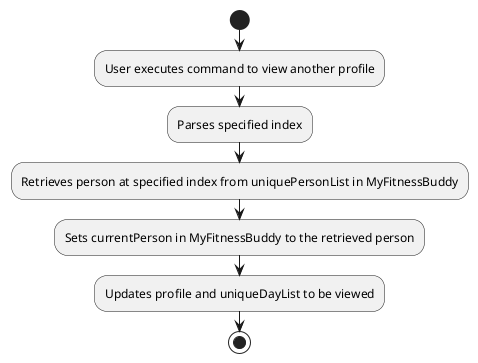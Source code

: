 @startuml
start
:User executes command to view another profile;
:Parses specified index;
:Retrieves person at specified index from uniquePersonList in MyFitnessBuddy;
:Sets currentPerson in MyFitnessBuddy to the retrieved person;
:Updates profile and uniqueDayList to be viewed;

stop
@enduml
